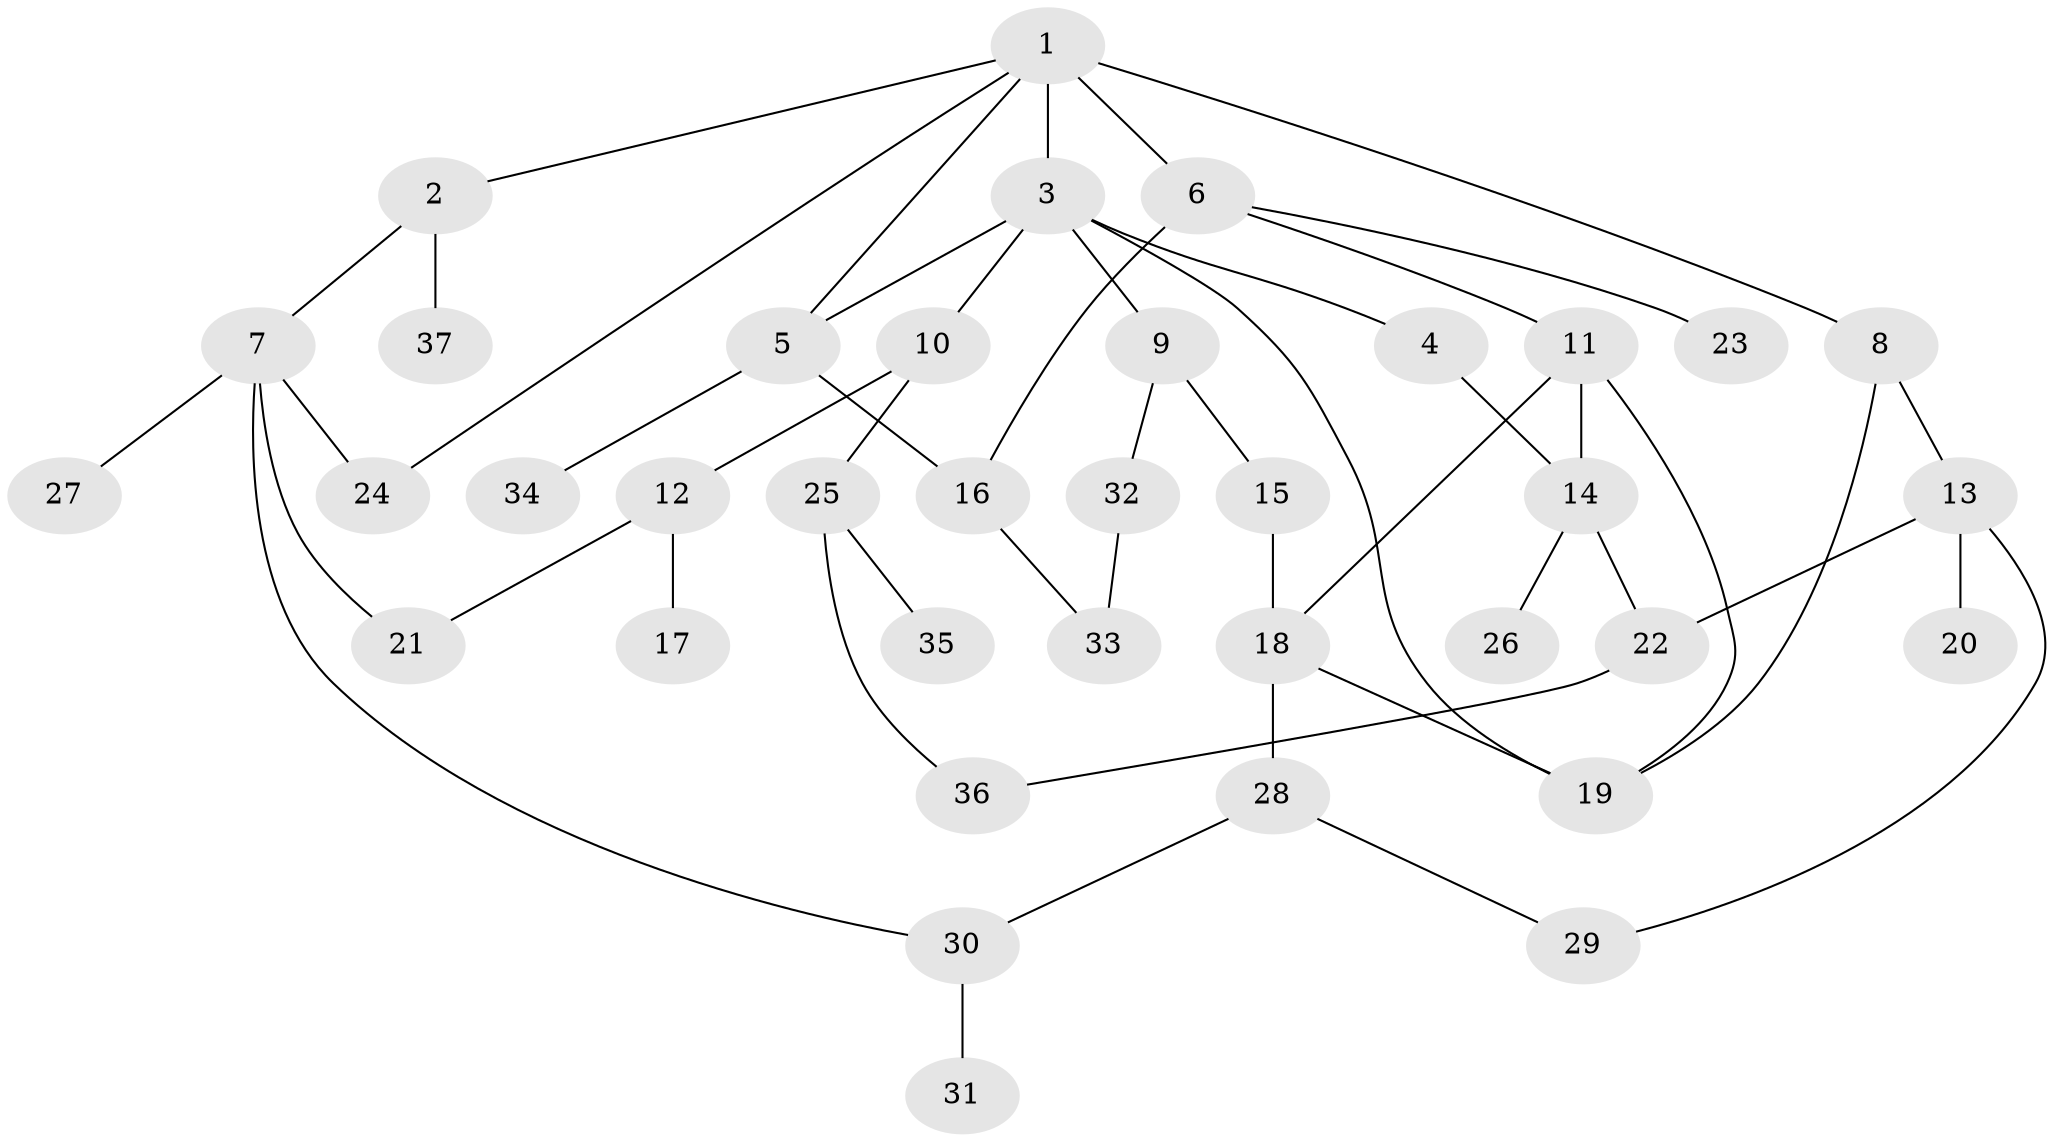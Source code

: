 // original degree distribution, {4: 0.11864406779661017, 3: 0.22033898305084745, 8: 0.01694915254237288, 5: 0.05084745762711865, 2: 0.3220338983050847, 6: 0.03389830508474576, 1: 0.23728813559322035}
// Generated by graph-tools (version 1.1) at 2025/49/03/04/25 22:49:09]
// undirected, 37 vertices, 50 edges
graph export_dot {
  node [color=gray90,style=filled];
  1;
  2;
  3;
  4;
  5;
  6;
  7;
  8;
  9;
  10;
  11;
  12;
  13;
  14;
  15;
  16;
  17;
  18;
  19;
  20;
  21;
  22;
  23;
  24;
  25;
  26;
  27;
  28;
  29;
  30;
  31;
  32;
  33;
  34;
  35;
  36;
  37;
  1 -- 2 [weight=1.0];
  1 -- 3 [weight=2.0];
  1 -- 5 [weight=1.0];
  1 -- 6 [weight=2.0];
  1 -- 8 [weight=1.0];
  1 -- 24 [weight=1.0];
  2 -- 7 [weight=1.0];
  2 -- 37 [weight=1.0];
  3 -- 4 [weight=1.0];
  3 -- 5 [weight=1.0];
  3 -- 9 [weight=1.0];
  3 -- 10 [weight=1.0];
  3 -- 19 [weight=1.0];
  4 -- 14 [weight=1.0];
  5 -- 16 [weight=1.0];
  5 -- 34 [weight=1.0];
  6 -- 11 [weight=1.0];
  6 -- 16 [weight=1.0];
  6 -- 23 [weight=1.0];
  7 -- 21 [weight=1.0];
  7 -- 24 [weight=1.0];
  7 -- 27 [weight=1.0];
  7 -- 30 [weight=1.0];
  8 -- 13 [weight=1.0];
  8 -- 19 [weight=1.0];
  9 -- 15 [weight=1.0];
  9 -- 32 [weight=1.0];
  10 -- 12 [weight=1.0];
  10 -- 25 [weight=1.0];
  11 -- 14 [weight=2.0];
  11 -- 18 [weight=1.0];
  11 -- 19 [weight=1.0];
  12 -- 17 [weight=1.0];
  12 -- 21 [weight=1.0];
  13 -- 20 [weight=1.0];
  13 -- 22 [weight=1.0];
  13 -- 29 [weight=1.0];
  14 -- 22 [weight=1.0];
  14 -- 26 [weight=1.0];
  15 -- 18 [weight=1.0];
  16 -- 33 [weight=1.0];
  18 -- 19 [weight=1.0];
  18 -- 28 [weight=1.0];
  22 -- 36 [weight=1.0];
  25 -- 35 [weight=1.0];
  25 -- 36 [weight=1.0];
  28 -- 29 [weight=1.0];
  28 -- 30 [weight=1.0];
  30 -- 31 [weight=1.0];
  32 -- 33 [weight=1.0];
}
